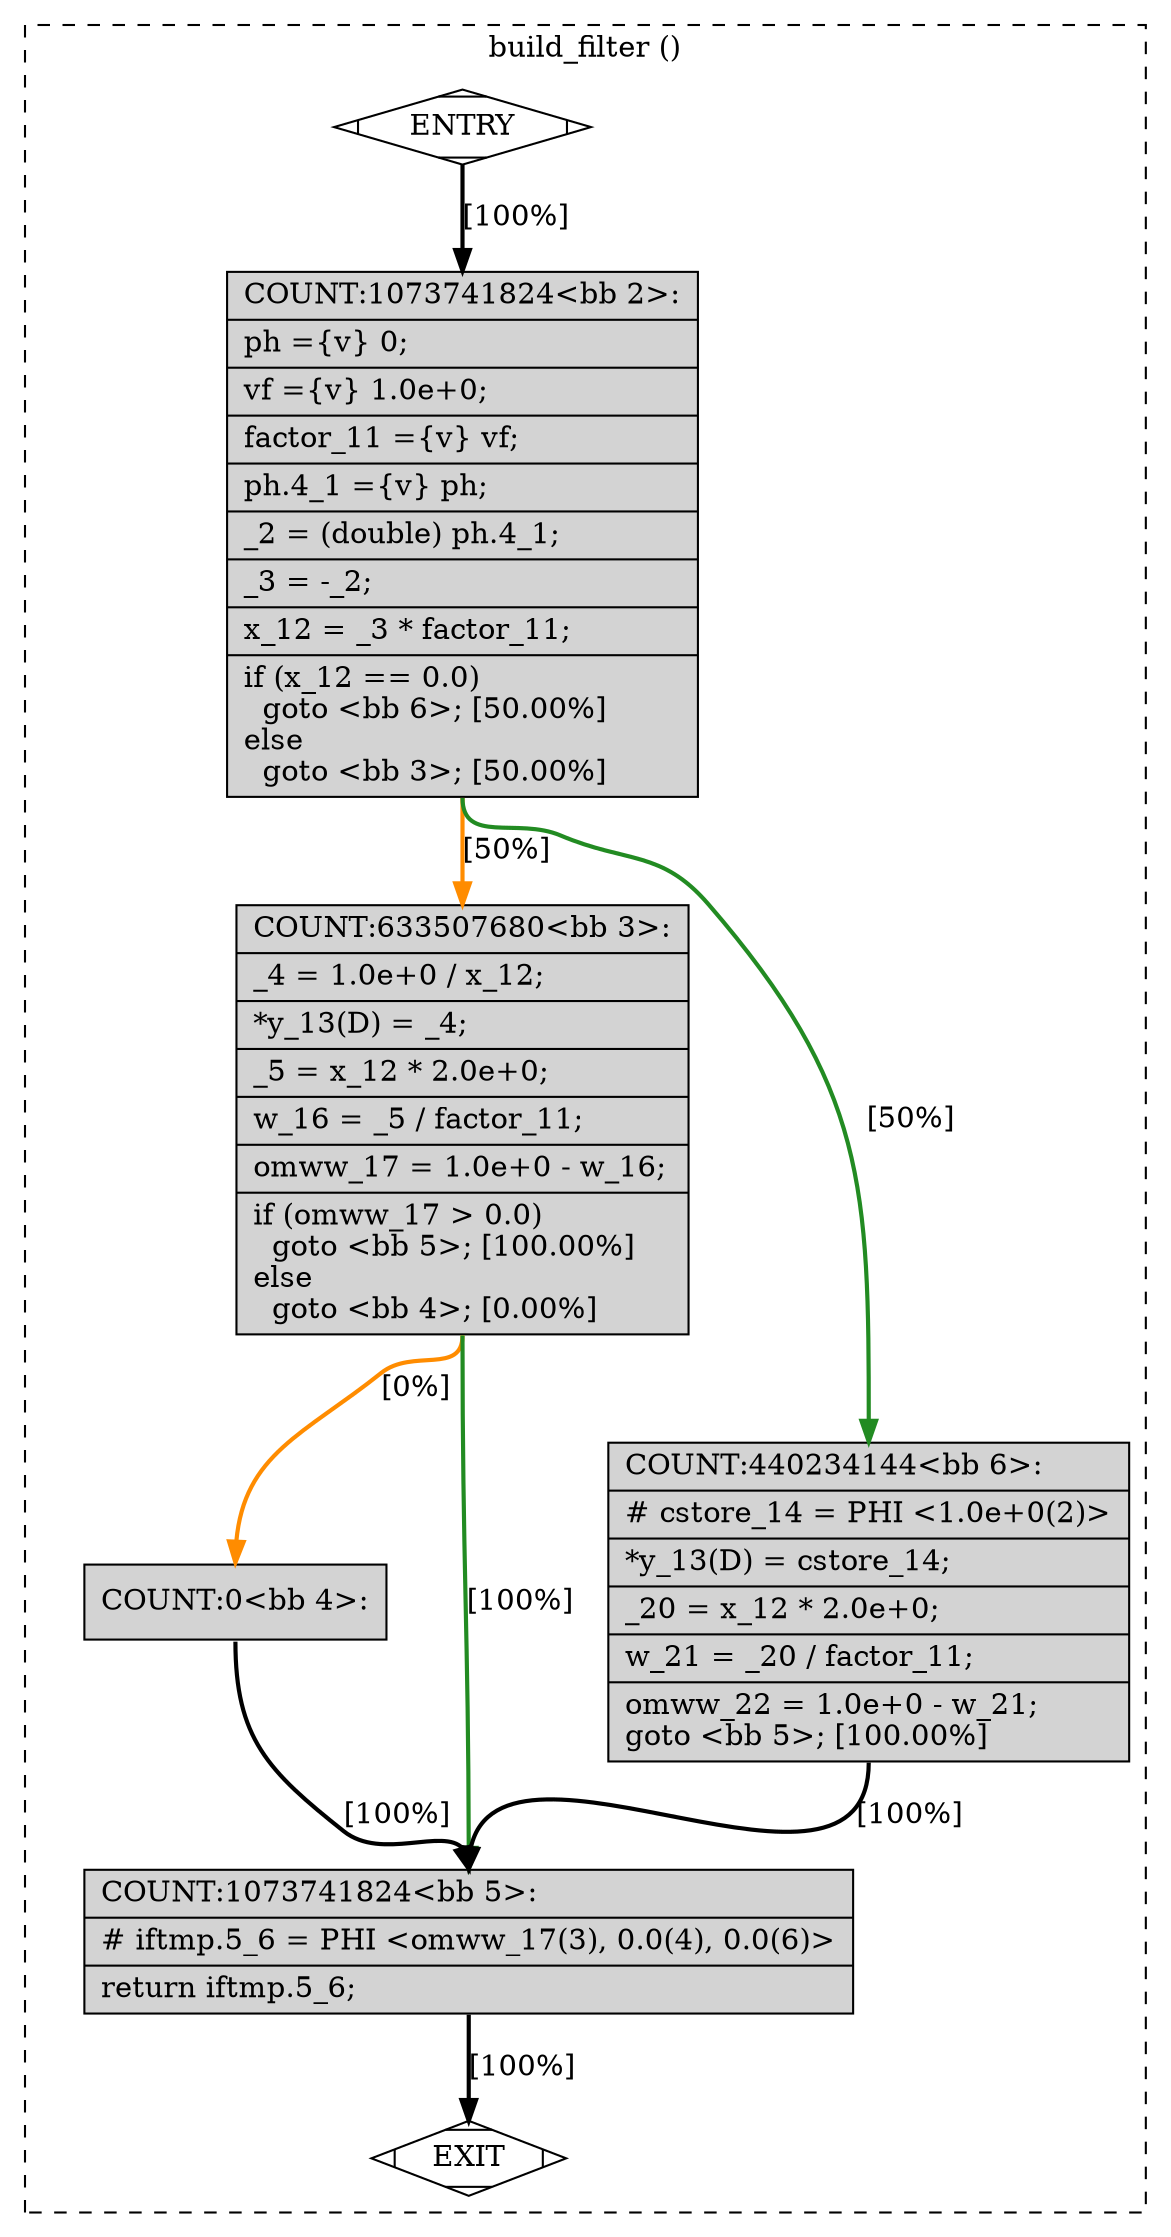 digraph "b.c.130t.dom2" {
overlap=false;
subgraph "cluster_build_filter" {
	style="dashed";
	color="black";
	label="build_filter ()";
	fn_11_basic_block_0 [shape=Mdiamond,style=filled,fillcolor=white,label="ENTRY"];

	fn_11_basic_block_1 [shape=Mdiamond,style=filled,fillcolor=white,label="EXIT"];

	fn_11_basic_block_2 [shape=record,style=filled,fillcolor=lightgrey,label="{COUNT:1073741824\<bb\ 2\>:\l\
|ph\ =\{v\}\ 0;\l\
|vf\ =\{v\}\ 1.0e+0;\l\
|factor_11\ =\{v\}\ vf;\l\
|ph.4_1\ =\{v\}\ ph;\l\
|_2\ =\ (double)\ ph.4_1;\l\
|_3\ =\ -_2;\l\
|x_12\ =\ _3\ *\ factor_11;\l\
|if\ (x_12\ ==\ 0.0)\l\
\ \ goto\ \<bb\ 6\>;\ [50.00%]\l\
else\l\
\ \ goto\ \<bb\ 3\>;\ [50.00%]\l\
}"];

	fn_11_basic_block_3 [shape=record,style=filled,fillcolor=lightgrey,label="{COUNT:633507680\<bb\ 3\>:\l\
|_4\ =\ 1.0e+0\ /\ x_12;\l\
|*y_13(D)\ =\ _4;\l\
|_5\ =\ x_12\ *\ 2.0e+0;\l\
|w_16\ =\ _5\ /\ factor_11;\l\
|omww_17\ =\ 1.0e+0\ -\ w_16;\l\
|if\ (omww_17\ \>\ 0.0)\l\
\ \ goto\ \<bb\ 5\>;\ [100.00%]\l\
else\l\
\ \ goto\ \<bb\ 4\>;\ [0.00%]\l\
}"];

	fn_11_basic_block_4 [shape=record,style=filled,fillcolor=lightgrey,label="{COUNT:0\<bb\ 4\>:\l\
}"];

	fn_11_basic_block_5 [shape=record,style=filled,fillcolor=lightgrey,label="{COUNT:1073741824\<bb\ 5\>:\l\
|#\ iftmp.5_6\ =\ PHI\ \<omww_17(3),\ 0.0(4),\ 0.0(6)\>\l\
|return\ iftmp.5_6;\l\
}"];

	fn_11_basic_block_6 [shape=record,style=filled,fillcolor=lightgrey,label="{COUNT:440234144\<bb\ 6\>:\l\
|#\ cstore_14\ =\ PHI\ \<1.0e+0(2)\>\l\
|*y_13(D)\ =\ cstore_14;\l\
|_20\ =\ x_12\ *\ 2.0e+0;\l\
|w_21\ =\ _20\ /\ factor_11;\l\
|omww_22\ =\ 1.0e+0\ -\ w_21;\l\
goto\ \<bb\ 5\>;\ [100.00%]\l\
}"];

	fn_11_basic_block_0:s -> fn_11_basic_block_2:n [style="solid,bold",color=black,weight=100,constraint=true,label="[100%]"];
	fn_11_basic_block_2:s -> fn_11_basic_block_6:n [style="solid,bold",color=forestgreen,weight=10,constraint=true,label="[50%]"];
	fn_11_basic_block_2:s -> fn_11_basic_block_3:n [style="solid,bold",color=darkorange,weight=10,constraint=true,label="[50%]"];
	fn_11_basic_block_3:s -> fn_11_basic_block_5:n [style="solid,bold",color=forestgreen,weight=10,constraint=true,label="[100%]"];
	fn_11_basic_block_3:s -> fn_11_basic_block_4:n [style="solid,bold",color=darkorange,weight=10,constraint=true,label="[0%]"];
	fn_11_basic_block_4:s -> fn_11_basic_block_5:n [style="solid,bold",color=black,weight=100,constraint=true,label="[100%]"];
	fn_11_basic_block_5:s -> fn_11_basic_block_1:n [style="solid,bold",color=black,weight=10,constraint=true,label="[100%]"];
	fn_11_basic_block_6:s -> fn_11_basic_block_5:n [style="solid,bold",color=black,weight=100,constraint=true,label="[100%]"];
	fn_11_basic_block_0:s -> fn_11_basic_block_1:n [style="invis",constraint=true];
}
}
